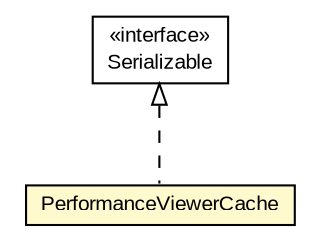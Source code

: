#!/usr/local/bin/dot
#
# Class diagram 
# Generated by UMLGraph version R5_6-24-gf6e263 (http://www.umlgraph.org/)
#

digraph G {
	edge [fontname="arial",fontsize=10,labelfontname="arial",labelfontsize=10];
	node [fontname="arial",fontsize=10,shape=plaintext];
	nodesep=0.25;
	ranksep=0.5;
	// org.miloss.fgsms.presentation.PerformanceViewerCache
	c870188 [label=<<table title="org.miloss.fgsms.presentation.PerformanceViewerCache" border="0" cellborder="1" cellspacing="0" cellpadding="2" port="p" bgcolor="lemonChiffon" href="./PerformanceViewerCache.html">
		<tr><td><table border="0" cellspacing="0" cellpadding="1">
<tr><td align="center" balign="center"> PerformanceViewerCache </td></tr>
		</table></td></tr>
		</table>>, URL="./PerformanceViewerCache.html", fontname="arial", fontcolor="black", fontsize=10.0];
	//org.miloss.fgsms.presentation.PerformanceViewerCache implements java.io.Serializable
	c870227:p -> c870188:p [dir=back,arrowtail=empty,style=dashed];
	// java.io.Serializable
	c870227 [label=<<table title="java.io.Serializable" border="0" cellborder="1" cellspacing="0" cellpadding="2" port="p" href="http://java.sun.com/j2se/1.4.2/docs/api/java/io/Serializable.html">
		<tr><td><table border="0" cellspacing="0" cellpadding="1">
<tr><td align="center" balign="center"> &#171;interface&#187; </td></tr>
<tr><td align="center" balign="center"> Serializable </td></tr>
		</table></td></tr>
		</table>>, URL="http://java.sun.com/j2se/1.4.2/docs/api/java/io/Serializable.html", fontname="arial", fontcolor="black", fontsize=10.0];
}

